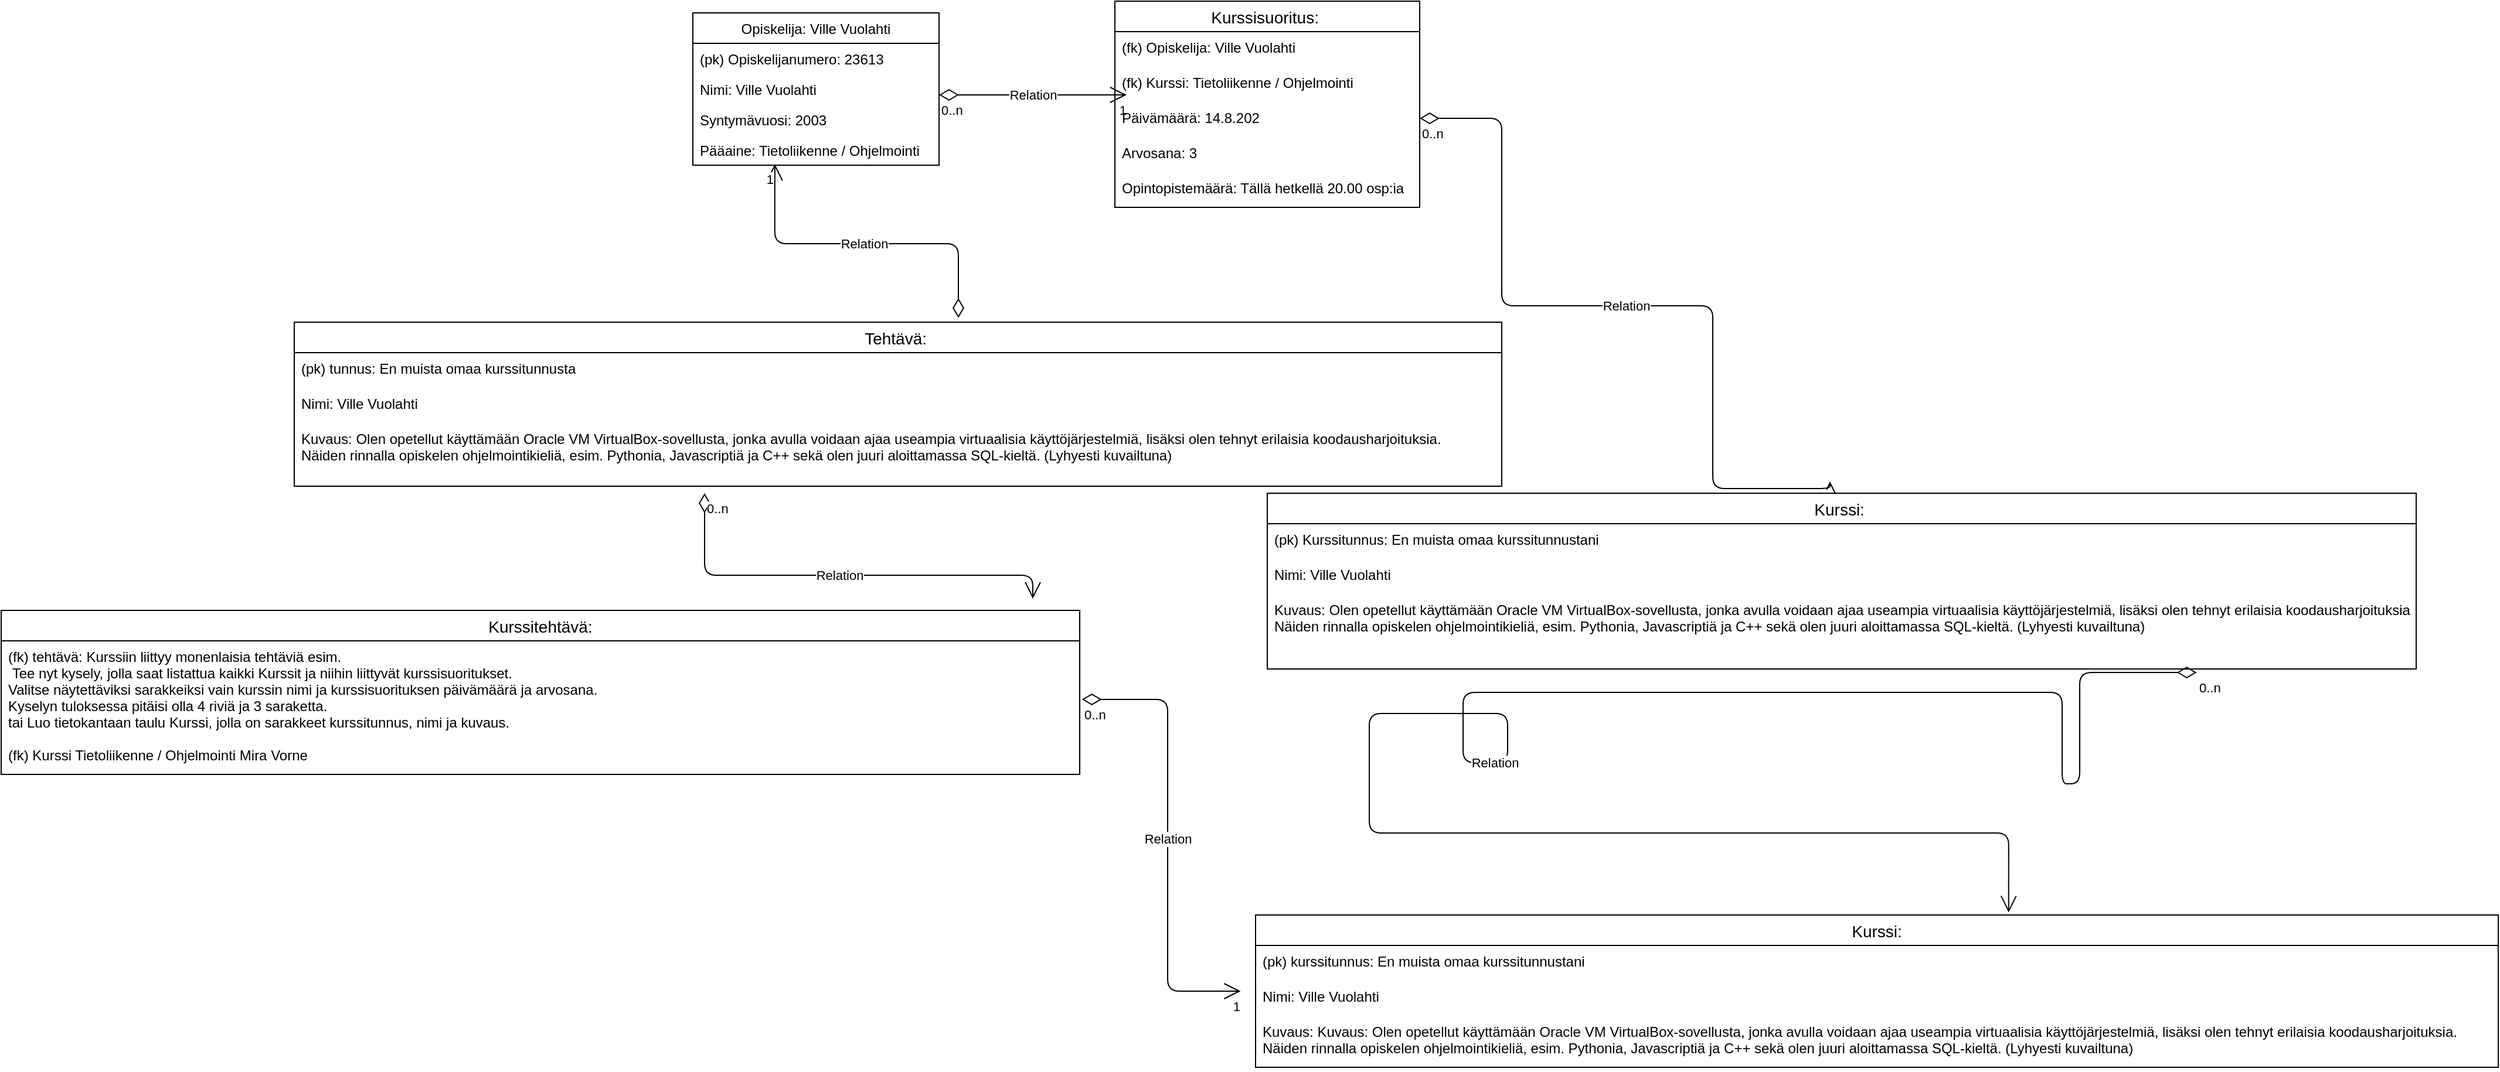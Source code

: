 <mxfile version="13.6.2" type="device"><diagram id="TFGlEX0l8BDgcuUoPOlW" name="Page-1"><mxGraphModel dx="2249" dy="762" grid="1" gridSize="10" guides="1" tooltips="1" connect="1" arrows="1" fold="1" page="1" pageScale="1" pageWidth="827" pageHeight="1169" math="0" shadow="0"><root><mxCell id="0"/><mxCell id="1" parent="0"/><mxCell id="5qvdXGjlNsW8W2eDBBTG-1" value="Opiskelija: Ville Vuolahti" style="swimlane;fontStyle=0;childLayout=stackLayout;horizontal=1;startSize=26;fillColor=none;horizontalStack=0;resizeParent=1;resizeParentMax=0;resizeLast=0;collapsible=1;marginBottom=0;" vertex="1" parent="1"><mxGeometry x="-10" y="260" width="210" height="130" as="geometry"/></mxCell><mxCell id="5qvdXGjlNsW8W2eDBBTG-2" value="(pk) Opiskelijanumero: 23613 " style="text;strokeColor=none;fillColor=none;align=left;verticalAlign=top;spacingLeft=4;spacingRight=4;overflow=hidden;rotatable=0;points=[[0,0.5],[1,0.5]];portConstraint=eastwest;" vertex="1" parent="5qvdXGjlNsW8W2eDBBTG-1"><mxGeometry y="26" width="210" height="26" as="geometry"/></mxCell><mxCell id="5qvdXGjlNsW8W2eDBBTG-3" value="Nimi: Ville Vuolahti " style="text;strokeColor=none;fillColor=none;align=left;verticalAlign=top;spacingLeft=4;spacingRight=4;overflow=hidden;rotatable=0;points=[[0,0.5],[1,0.5]];portConstraint=eastwest;" vertex="1" parent="5qvdXGjlNsW8W2eDBBTG-1"><mxGeometry y="52" width="210" height="26" as="geometry"/></mxCell><mxCell id="5qvdXGjlNsW8W2eDBBTG-4" value="Syntymävuosi: 2003" style="text;strokeColor=none;fillColor=none;align=left;verticalAlign=top;spacingLeft=4;spacingRight=4;overflow=hidden;rotatable=0;points=[[0,0.5],[1,0.5]];portConstraint=eastwest;" vertex="1" parent="5qvdXGjlNsW8W2eDBBTG-1"><mxGeometry y="78" width="210" height="26" as="geometry"/></mxCell><mxCell id="5qvdXGjlNsW8W2eDBBTG-5" value="Pääaine: Tietoliikenne / Ohjelmointi " style="text;strokeColor=none;fillColor=none;align=left;verticalAlign=top;spacingLeft=4;spacingRight=4;overflow=hidden;rotatable=0;points=[[0,0.5],[1,0.5]];portConstraint=eastwest;" vertex="1" parent="5qvdXGjlNsW8W2eDBBTG-1"><mxGeometry y="104" width="210" height="26" as="geometry"/></mxCell><mxCell id="5qvdXGjlNsW8W2eDBBTG-6" value="Relation" style="endArrow=open;html=1;endSize=12;startArrow=diamondThin;startSize=14;startFill=0;edgeStyle=orthogonalEdgeStyle;" edge="1" parent="1"><mxGeometry relative="1" as="geometry"><mxPoint x="200" y="330" as="sourcePoint"/><mxPoint x="360" y="330" as="targetPoint"/></mxGeometry></mxCell><mxCell id="5qvdXGjlNsW8W2eDBBTG-7" value="0..n" style="edgeLabel;resizable=0;html=1;align=left;verticalAlign=top;" connectable="0" vertex="1" parent="5qvdXGjlNsW8W2eDBBTG-6"><mxGeometry x="-1" relative="1" as="geometry"/></mxCell><mxCell id="5qvdXGjlNsW8W2eDBBTG-8" value="1" style="edgeLabel;resizable=0;html=1;align=right;verticalAlign=top;" connectable="0" vertex="1" parent="5qvdXGjlNsW8W2eDBBTG-6"><mxGeometry x="1" relative="1" as="geometry"/></mxCell><mxCell id="5qvdXGjlNsW8W2eDBBTG-15" value="Relation" style="endArrow=open;html=1;endSize=12;startArrow=diamondThin;startSize=14;startFill=0;edgeStyle=orthogonalEdgeStyle;exitX=1;exitY=0.467;exitDx=0;exitDy=0;exitPerimeter=0;" edge="1" parent="1" source="5qvdXGjlNsW8W2eDBBTG-12"><mxGeometry relative="1" as="geometry"><mxPoint x="620" y="350" as="sourcePoint"/><mxPoint x="960" y="660" as="targetPoint"/><Array as="points"><mxPoint x="680" y="350"/><mxPoint x="680" y="510"/><mxPoint x="860" y="510"/><mxPoint x="860" y="666"/></Array></mxGeometry></mxCell><mxCell id="5qvdXGjlNsW8W2eDBBTG-16" value="0..n" style="edgeLabel;resizable=0;html=1;align=left;verticalAlign=top;" connectable="0" vertex="1" parent="5qvdXGjlNsW8W2eDBBTG-15"><mxGeometry x="-1" relative="1" as="geometry"/></mxCell><mxCell id="5qvdXGjlNsW8W2eDBBTG-17" value="1" style="edgeLabel;resizable=0;html=1;align=right;verticalAlign=top;" connectable="0" vertex="1" parent="5qvdXGjlNsW8W2eDBBTG-15"><mxGeometry x="1" relative="1" as="geometry"/></mxCell><mxCell id="5qvdXGjlNsW8W2eDBBTG-26" value="Relation" style="endArrow=open;html=1;endSize=12;startArrow=diamondThin;startSize=14;startFill=0;edgeStyle=orthogonalEdgeStyle;" edge="1" parent="1"><mxGeometry relative="1" as="geometry"><mxPoint y="670" as="sourcePoint"/><mxPoint x="280" y="760" as="targetPoint"/><Array as="points"><mxPoint y="740"/><mxPoint x="280" y="740"/></Array></mxGeometry></mxCell><mxCell id="5qvdXGjlNsW8W2eDBBTG-27" value="0..n" style="edgeLabel;resizable=0;html=1;align=left;verticalAlign=top;" connectable="0" vertex="1" parent="5qvdXGjlNsW8W2eDBBTG-26"><mxGeometry x="-1" relative="1" as="geometry"/></mxCell><mxCell id="5qvdXGjlNsW8W2eDBBTG-28" value="1" style="edgeLabel;resizable=0;html=1;align=right;verticalAlign=top;" connectable="0" vertex="1" parent="5qvdXGjlNsW8W2eDBBTG-26"><mxGeometry x="1" relative="1" as="geometry"/></mxCell><mxCell id="5qvdXGjlNsW8W2eDBBTG-33" value="Relation" style="endArrow=open;html=1;endSize=12;startArrow=diamondThin;startSize=14;startFill=0;edgeStyle=orthogonalEdgeStyle;entryX=-0.012;entryY=0.3;entryDx=0;entryDy=0;entryPerimeter=0;exitX=1.002;exitY=0.595;exitDx=0;exitDy=0;exitPerimeter=0;" edge="1" parent="1" source="5qvdXGjlNsW8W2eDBBTG-30" target="5qvdXGjlNsW8W2eDBBTG-38"><mxGeometry relative="1" as="geometry"><mxPoint x="360" y="830" as="sourcePoint"/><mxPoint x="520" y="830" as="targetPoint"/></mxGeometry></mxCell><mxCell id="5qvdXGjlNsW8W2eDBBTG-34" value="0..n" style="edgeLabel;resizable=0;html=1;align=left;verticalAlign=top;" connectable="0" vertex="1" parent="5qvdXGjlNsW8W2eDBBTG-33"><mxGeometry x="-1" relative="1" as="geometry"/></mxCell><mxCell id="5qvdXGjlNsW8W2eDBBTG-35" value="1" style="edgeLabel;resizable=0;html=1;align=right;verticalAlign=top;" connectable="0" vertex="1" parent="5qvdXGjlNsW8W2eDBBTG-33"><mxGeometry x="1" relative="1" as="geometry"/></mxCell><mxCell id="5qvdXGjlNsW8W2eDBBTG-40" value="Relation" style="endArrow=open;html=1;endSize=12;startArrow=diamondThin;startSize=14;startFill=0;edgeStyle=orthogonalEdgeStyle;entryX=0.333;entryY=0.962;entryDx=0;entryDy=0;entryPerimeter=0;exitX=0.55;exitY=-0.026;exitDx=0;exitDy=0;exitPerimeter=0;" edge="1" parent="1" source="5qvdXGjlNsW8W2eDBBTG-22" target="5qvdXGjlNsW8W2eDBBTG-5"><mxGeometry relative="1" as="geometry"><mxPoint x="120" y="490" as="sourcePoint"/><mxPoint x="80" y="400" as="targetPoint"/></mxGeometry></mxCell><mxCell id="5qvdXGjlNsW8W2eDBBTG-41" value="0..n" style="edgeLabel;resizable=0;html=1;align=left;verticalAlign=top;" connectable="0" vertex="1" parent="5qvdXGjlNsW8W2eDBBTG-40"><mxGeometry x="-1" relative="1" as="geometry"/></mxCell><mxCell id="5qvdXGjlNsW8W2eDBBTG-42" value="1" style="edgeLabel;resizable=0;html=1;align=right;verticalAlign=top;" connectable="0" vertex="1" parent="5qvdXGjlNsW8W2eDBBTG-40"><mxGeometry x="1" relative="1" as="geometry"/></mxCell><mxCell id="5qvdXGjlNsW8W2eDBBTG-43" value="Relation" style="endArrow=open;html=1;endSize=12;startArrow=diamondThin;startSize=14;startFill=0;edgeStyle=orthogonalEdgeStyle;entryX=0.606;entryY=-0.017;entryDx=0;entryDy=0;entryPerimeter=0;exitX=0.809;exitY=1.047;exitDx=0;exitDy=0;exitPerimeter=0;" edge="1" parent="1" source="5qvdXGjlNsW8W2eDBBTG-21" target="5qvdXGjlNsW8W2eDBBTG-36"><mxGeometry relative="1" as="geometry"><mxPoint x="1190" y="918" as="sourcePoint"/><mxPoint x="540" y="580" as="targetPoint"/><Array as="points"><mxPoint x="1173" y="823"/><mxPoint x="1173" y="918"/><mxPoint x="1158" y="918"/><mxPoint x="1158" y="840"/><mxPoint x="647" y="840"/><mxPoint x="647" y="900"/><mxPoint x="685" y="900"/><mxPoint x="685" y="858"/><mxPoint x="567" y="858"/><mxPoint x="567" y="960"/><mxPoint x="1112" y="960"/></Array></mxGeometry></mxCell><mxCell id="5qvdXGjlNsW8W2eDBBTG-44" value="0..n" style="edgeLabel;resizable=0;html=1;align=left;verticalAlign=top;" connectable="0" vertex="1" parent="5qvdXGjlNsW8W2eDBBTG-43"><mxGeometry x="-1" relative="1" as="geometry"/></mxCell><mxCell id="5qvdXGjlNsW8W2eDBBTG-45" value="1" style="edgeLabel;resizable=0;html=1;align=right;verticalAlign=top;" connectable="0" vertex="1" parent="5qvdXGjlNsW8W2eDBBTG-43"><mxGeometry x="1" relative="1" as="geometry"/></mxCell><mxCell id="5qvdXGjlNsW8W2eDBBTG-36" value="Kurssi:" style="swimlane;fontStyle=0;childLayout=stackLayout;horizontal=1;startSize=26;horizontalStack=0;resizeParent=1;resizeParentMax=0;resizeLast=0;collapsible=1;marginBottom=0;align=center;fontSize=14;" vertex="1" parent="1"><mxGeometry x="470" y="1030" width="1060" height="130" as="geometry"/></mxCell><mxCell id="5qvdXGjlNsW8W2eDBBTG-37" value="(pk) kurssitunnus: En muista omaa kurssitunnustani " style="text;strokeColor=none;fillColor=none;spacingLeft=4;spacingRight=4;overflow=hidden;rotatable=0;points=[[0,0.5],[1,0.5]];portConstraint=eastwest;fontSize=12;" vertex="1" parent="5qvdXGjlNsW8W2eDBBTG-36"><mxGeometry y="26" width="1060" height="30" as="geometry"/></mxCell><mxCell id="5qvdXGjlNsW8W2eDBBTG-38" value="Nimi: Ville Vuolahti" style="text;strokeColor=none;fillColor=none;spacingLeft=4;spacingRight=4;overflow=hidden;rotatable=0;points=[[0,0.5],[1,0.5]];portConstraint=eastwest;fontSize=12;" vertex="1" parent="5qvdXGjlNsW8W2eDBBTG-36"><mxGeometry y="56" width="1060" height="30" as="geometry"/></mxCell><mxCell id="5qvdXGjlNsW8W2eDBBTG-39" value="Kuvaus: Kuvaus: Olen opetellut käyttämään Oracle VM VirtualBox-sovellusta, jonka avulla voidaan ajaa useampia virtuaalisia käyttöjärjestelmiä, lisäksi olen tehnyt erilaisia koodausharjoituksia.&#10;Näiden rinnalla opiskelen ohjelmointikieliä, esim. Pythonia, Javascriptiä ja C++ sekä olen juuri aloittamassa SQL-kieltä. (Lyhyesti kuvailtuna)&#10; " style="text;strokeColor=none;fillColor=none;spacingLeft=4;spacingRight=4;overflow=hidden;rotatable=0;points=[[0,0.5],[1,0.5]];portConstraint=eastwest;fontSize=12;" vertex="1" parent="5qvdXGjlNsW8W2eDBBTG-36"><mxGeometry y="86" width="1060" height="44" as="geometry"/></mxCell><mxCell id="5qvdXGjlNsW8W2eDBBTG-18" value="Kurssi: " style="swimlane;fontStyle=0;childLayout=stackLayout;horizontal=1;startSize=26;horizontalStack=0;resizeParent=1;resizeParentMax=0;resizeLast=0;collapsible=1;marginBottom=0;align=center;fontSize=14;" vertex="1" parent="1"><mxGeometry x="480" y="670" width="980" height="150" as="geometry"/></mxCell><mxCell id="5qvdXGjlNsW8W2eDBBTG-19" value="(pk) Kurssitunnus: En muista omaa kurssitunnustani" style="text;strokeColor=none;fillColor=none;spacingLeft=4;spacingRight=4;overflow=hidden;rotatable=0;points=[[0,0.5],[1,0.5]];portConstraint=eastwest;fontSize=12;" vertex="1" parent="5qvdXGjlNsW8W2eDBBTG-18"><mxGeometry y="26" width="980" height="30" as="geometry"/></mxCell><mxCell id="5qvdXGjlNsW8W2eDBBTG-20" value="Nimi: Ville Vuolahti" style="text;strokeColor=none;fillColor=none;spacingLeft=4;spacingRight=4;overflow=hidden;rotatable=0;points=[[0,0.5],[1,0.5]];portConstraint=eastwest;fontSize=12;" vertex="1" parent="5qvdXGjlNsW8W2eDBBTG-18"><mxGeometry y="56" width="980" height="30" as="geometry"/></mxCell><mxCell id="5qvdXGjlNsW8W2eDBBTG-21" value="Kuvaus: Olen opetellut käyttämään Oracle VM VirtualBox-sovellusta, jonka avulla voidaan ajaa useampia virtuaalisia käyttöjärjestelmiä, lisäksi olen tehnyt erilaisia koodausharjoituksia.&#10;Näiden rinnalla opiskelen ohjelmointikieliä, esim. Pythonia, Javascriptiä ja C++ sekä olen juuri aloittamassa SQL-kieltä. (Lyhyesti kuvailtuna)" style="text;strokeColor=none;fillColor=none;spacingLeft=4;spacingRight=4;overflow=hidden;rotatable=0;points=[[0,0.5],[1,0.5]];portConstraint=eastwest;fontSize=12;" vertex="1" parent="5qvdXGjlNsW8W2eDBBTG-18"><mxGeometry y="86" width="980" height="64" as="geometry"/></mxCell><mxCell id="5qvdXGjlNsW8W2eDBBTG-22" value="Tehtävä: " style="swimlane;fontStyle=0;childLayout=stackLayout;horizontal=1;startSize=26;horizontalStack=0;resizeParent=1;resizeParentMax=0;resizeLast=0;collapsible=1;marginBottom=0;align=center;fontSize=14;" vertex="1" parent="1"><mxGeometry x="-350" y="524" width="1030" height="140" as="geometry"/></mxCell><mxCell id="5qvdXGjlNsW8W2eDBBTG-23" value="(pk) tunnus: En muista omaa kurssitunnusta" style="text;strokeColor=none;fillColor=none;spacingLeft=4;spacingRight=4;overflow=hidden;rotatable=0;points=[[0,0.5],[1,0.5]];portConstraint=eastwest;fontSize=12;" vertex="1" parent="5qvdXGjlNsW8W2eDBBTG-22"><mxGeometry y="26" width="1030" height="30" as="geometry"/></mxCell><mxCell id="5qvdXGjlNsW8W2eDBBTG-24" value="Nimi: Ville Vuolahti" style="text;strokeColor=none;fillColor=none;spacingLeft=4;spacingRight=4;overflow=hidden;rotatable=0;points=[[0,0.5],[1,0.5]];portConstraint=eastwest;fontSize=12;" vertex="1" parent="5qvdXGjlNsW8W2eDBBTG-22"><mxGeometry y="56" width="1030" height="30" as="geometry"/></mxCell><mxCell id="5qvdXGjlNsW8W2eDBBTG-25" value="Kuvaus: Olen opetellut käyttämään Oracle VM VirtualBox-sovellusta, jonka avulla voidaan ajaa useampia virtuaalisia käyttöjärjestelmiä, lisäksi olen tehnyt erilaisia koodausharjoituksia.&#10;Näiden rinnalla opiskelen ohjelmointikieliä, esim. Pythonia, Javascriptiä ja C++ sekä olen juuri aloittamassa SQL-kieltä. (Lyhyesti kuvailtuna)&#10; " style="text;strokeColor=none;fillColor=none;spacingLeft=4;spacingRight=4;overflow=hidden;rotatable=0;points=[[0,0.5],[1,0.5]];portConstraint=eastwest;fontSize=12;" vertex="1" parent="5qvdXGjlNsW8W2eDBBTG-22"><mxGeometry y="86" width="1030" height="54" as="geometry"/></mxCell><mxCell id="5qvdXGjlNsW8W2eDBBTG-9" value="Kurssisuoritus: " style="swimlane;fontStyle=0;childLayout=stackLayout;horizontal=1;startSize=26;horizontalStack=0;resizeParent=1;resizeParentMax=0;resizeLast=0;collapsible=1;marginBottom=0;align=center;fontSize=14;" vertex="1" parent="1"><mxGeometry x="350" y="250" width="260" height="176" as="geometry"/></mxCell><mxCell id="5qvdXGjlNsW8W2eDBBTG-10" value="(fk) Opiskelija: Ville Vuolahti " style="text;strokeColor=none;fillColor=none;spacingLeft=4;spacingRight=4;overflow=hidden;rotatable=0;points=[[0,0.5],[1,0.5]];portConstraint=eastwest;fontSize=12;" vertex="1" parent="5qvdXGjlNsW8W2eDBBTG-9"><mxGeometry y="26" width="260" height="30" as="geometry"/></mxCell><mxCell id="5qvdXGjlNsW8W2eDBBTG-11" value="(fk) Kurssi: Tietoliikenne / Ohjelmointi" style="text;strokeColor=none;fillColor=none;spacingLeft=4;spacingRight=4;overflow=hidden;rotatable=0;points=[[0,0.5],[1,0.5]];portConstraint=eastwest;fontSize=12;" vertex="1" parent="5qvdXGjlNsW8W2eDBBTG-9"><mxGeometry y="56" width="260" height="30" as="geometry"/></mxCell><mxCell id="5qvdXGjlNsW8W2eDBBTG-12" value="Päivämäärä: 14.8.202" style="text;strokeColor=none;fillColor=none;spacingLeft=4;spacingRight=4;overflow=hidden;rotatable=0;points=[[0,0.5],[1,0.5]];portConstraint=eastwest;fontSize=12;" vertex="1" parent="5qvdXGjlNsW8W2eDBBTG-9"><mxGeometry y="86" width="260" height="30" as="geometry"/></mxCell><mxCell id="5qvdXGjlNsW8W2eDBBTG-13" value="Arvosana: 3 " style="text;strokeColor=none;fillColor=none;spacingLeft=4;spacingRight=4;overflow=hidden;rotatable=0;points=[[0,0.5],[1,0.5]];portConstraint=eastwest;fontSize=12;" vertex="1" parent="5qvdXGjlNsW8W2eDBBTG-9"><mxGeometry y="116" width="260" height="30" as="geometry"/></mxCell><mxCell id="5qvdXGjlNsW8W2eDBBTG-14" value="Opintopistemäärä: Tällä hetkellä 20.00 osp:ia" style="text;strokeColor=none;fillColor=none;spacingLeft=4;spacingRight=4;overflow=hidden;rotatable=0;points=[[0,0.5],[1,0.5]];portConstraint=eastwest;fontSize=12;" vertex="1" parent="5qvdXGjlNsW8W2eDBBTG-9"><mxGeometry y="146" width="260" height="30" as="geometry"/></mxCell><mxCell id="5qvdXGjlNsW8W2eDBBTG-29" value="Kurssitehtävä:" style="swimlane;fontStyle=0;childLayout=stackLayout;horizontal=1;startSize=26;horizontalStack=0;resizeParent=1;resizeParentMax=0;resizeLast=0;collapsible=1;marginBottom=0;align=center;fontSize=14;" vertex="1" parent="1"><mxGeometry x="-600" y="770" width="920" height="140" as="geometry"/></mxCell><mxCell id="5qvdXGjlNsW8W2eDBBTG-30" value="(fk) tehtävä: Kurssiin liittyy monenlaisia tehtäviä esim.&#10; Tee nyt kysely, jolla saat listattua kaikki Kurssit ja niihin liittyvät kurssisuoritukset. &#10;Valitse näytettäviksi sarakkeiksi vain kurssin nimi ja kurssisuorituksen päivämäärä ja arvosana.&#10;Kyselyn tuloksessa pitäisi olla 4 riviä ja 3 saraketta.&#10;tai Luo tietokantaan taulu Kurssi, jolla on sarakkeet kurssitunnus, nimi ja kuvaus.&#10;" style="text;strokeColor=none;fillColor=none;spacingLeft=4;spacingRight=4;overflow=hidden;rotatable=0;points=[[0,0.5],[1,0.5]];portConstraint=eastwest;fontSize=12;" vertex="1" parent="5qvdXGjlNsW8W2eDBBTG-29"><mxGeometry y="26" width="920" height="84" as="geometry"/></mxCell><mxCell id="5qvdXGjlNsW8W2eDBBTG-31" value="(fk) Kurssi Tietoliikenne / Ohjelmointi Mira Vorne" style="text;strokeColor=none;fillColor=none;spacingLeft=4;spacingRight=4;overflow=hidden;rotatable=0;points=[[0,0.5],[1,0.5]];portConstraint=eastwest;fontSize=12;" vertex="1" parent="5qvdXGjlNsW8W2eDBBTG-29"><mxGeometry y="110" width="920" height="30" as="geometry"/></mxCell></root></mxGraphModel></diagram></mxfile>